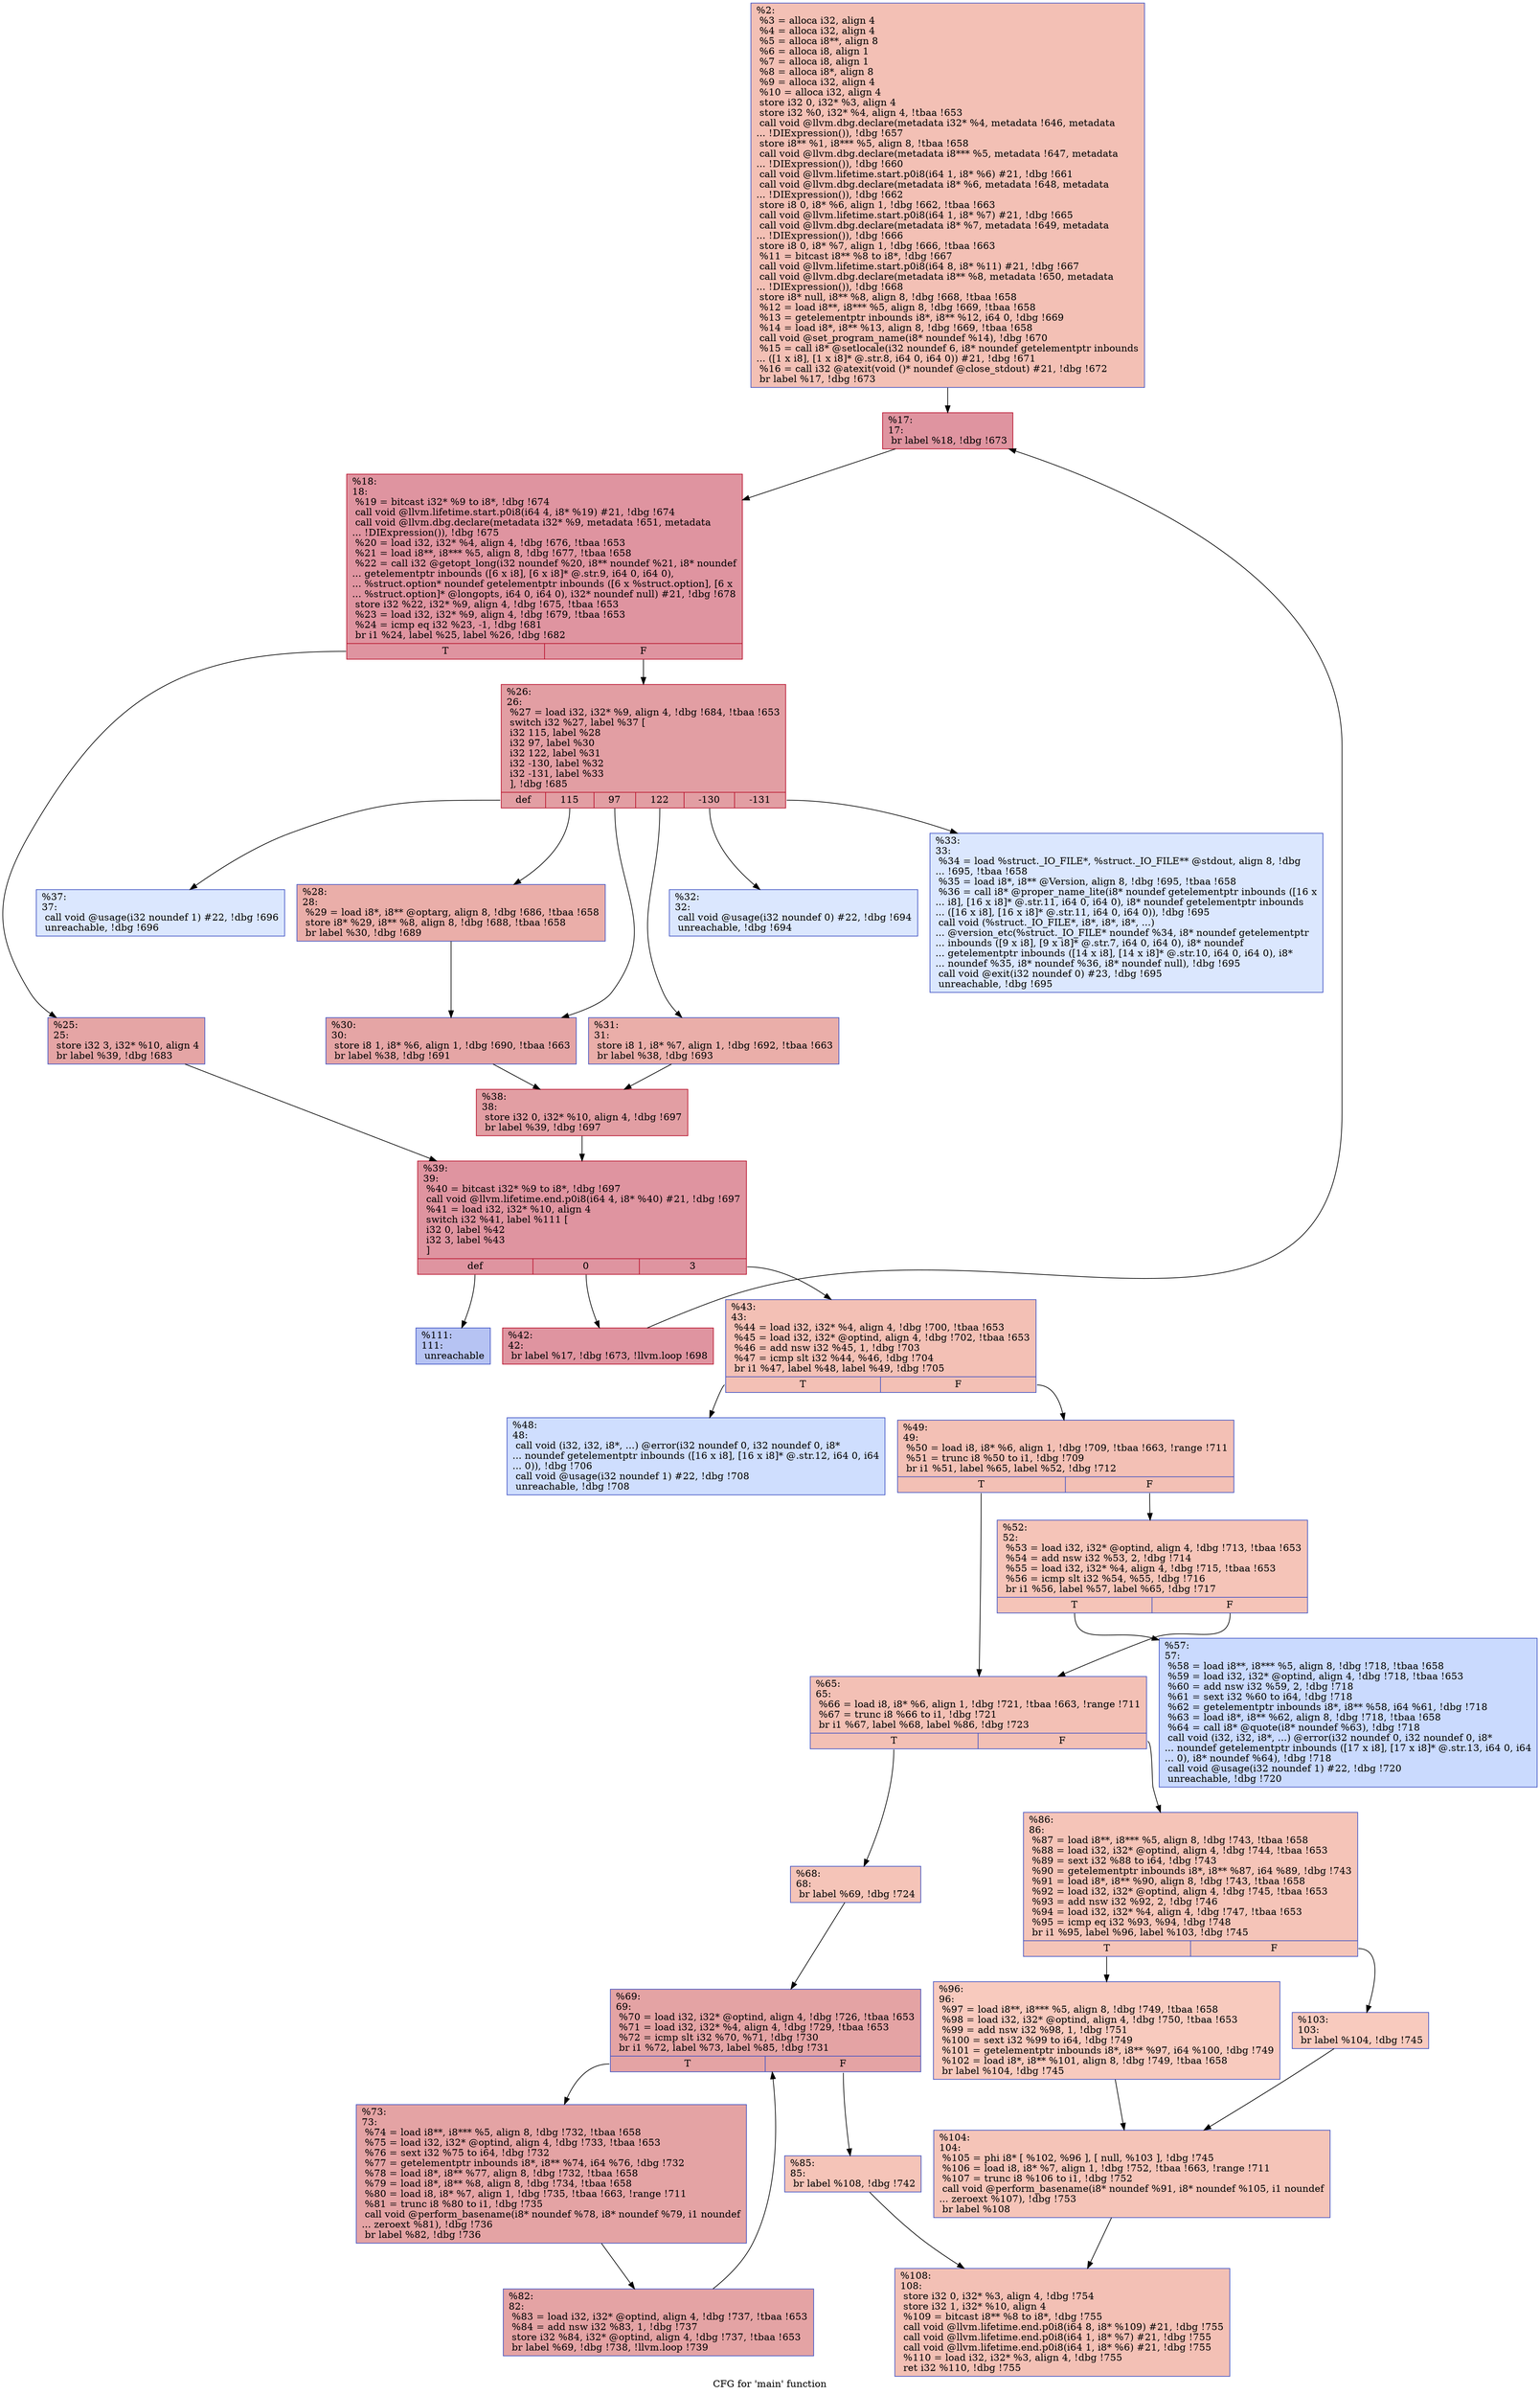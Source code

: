 digraph "CFG for 'main' function" {
	label="CFG for 'main' function";

	Node0x64f5d0 [shape=record,color="#3d50c3ff", style=filled, fillcolor="#e5705870",label="{%2:\l  %3 = alloca i32, align 4\l  %4 = alloca i32, align 4\l  %5 = alloca i8**, align 8\l  %6 = alloca i8, align 1\l  %7 = alloca i8, align 1\l  %8 = alloca i8*, align 8\l  %9 = alloca i32, align 4\l  %10 = alloca i32, align 4\l  store i32 0, i32* %3, align 4\l  store i32 %0, i32* %4, align 4, !tbaa !653\l  call void @llvm.dbg.declare(metadata i32* %4, metadata !646, metadata\l... !DIExpression()), !dbg !657\l  store i8** %1, i8*** %5, align 8, !tbaa !658\l  call void @llvm.dbg.declare(metadata i8*** %5, metadata !647, metadata\l... !DIExpression()), !dbg !660\l  call void @llvm.lifetime.start.p0i8(i64 1, i8* %6) #21, !dbg !661\l  call void @llvm.dbg.declare(metadata i8* %6, metadata !648, metadata\l... !DIExpression()), !dbg !662\l  store i8 0, i8* %6, align 1, !dbg !662, !tbaa !663\l  call void @llvm.lifetime.start.p0i8(i64 1, i8* %7) #21, !dbg !665\l  call void @llvm.dbg.declare(metadata i8* %7, metadata !649, metadata\l... !DIExpression()), !dbg !666\l  store i8 0, i8* %7, align 1, !dbg !666, !tbaa !663\l  %11 = bitcast i8** %8 to i8*, !dbg !667\l  call void @llvm.lifetime.start.p0i8(i64 8, i8* %11) #21, !dbg !667\l  call void @llvm.dbg.declare(metadata i8** %8, metadata !650, metadata\l... !DIExpression()), !dbg !668\l  store i8* null, i8** %8, align 8, !dbg !668, !tbaa !658\l  %12 = load i8**, i8*** %5, align 8, !dbg !669, !tbaa !658\l  %13 = getelementptr inbounds i8*, i8** %12, i64 0, !dbg !669\l  %14 = load i8*, i8** %13, align 8, !dbg !669, !tbaa !658\l  call void @set_program_name(i8* noundef %14), !dbg !670\l  %15 = call i8* @setlocale(i32 noundef 6, i8* noundef getelementptr inbounds\l... ([1 x i8], [1 x i8]* @.str.8, i64 0, i64 0)) #21, !dbg !671\l  %16 = call i32 @atexit(void ()* noundef @close_stdout) #21, !dbg !672\l  br label %17, !dbg !673\l}"];
	Node0x64f5d0 -> Node0x64f720;
	Node0x64f720 [shape=record,color="#b70d28ff", style=filled, fillcolor="#b70d2870",label="{%17:\l17:                                               \l  br label %18, !dbg !673\l}"];
	Node0x64f720 -> Node0x64f770;
	Node0x64f770 [shape=record,color="#b70d28ff", style=filled, fillcolor="#b70d2870",label="{%18:\l18:                                               \l  %19 = bitcast i32* %9 to i8*, !dbg !674\l  call void @llvm.lifetime.start.p0i8(i64 4, i8* %19) #21, !dbg !674\l  call void @llvm.dbg.declare(metadata i32* %9, metadata !651, metadata\l... !DIExpression()), !dbg !675\l  %20 = load i32, i32* %4, align 4, !dbg !676, !tbaa !653\l  %21 = load i8**, i8*** %5, align 8, !dbg !677, !tbaa !658\l  %22 = call i32 @getopt_long(i32 noundef %20, i8** noundef %21, i8* noundef\l... getelementptr inbounds ([6 x i8], [6 x i8]* @.str.9, i64 0, i64 0),\l... %struct.option* noundef getelementptr inbounds ([6 x %struct.option], [6 x\l... %struct.option]* @longopts, i64 0, i64 0), i32* noundef null) #21, !dbg !678\l  store i32 %22, i32* %9, align 4, !dbg !675, !tbaa !653\l  %23 = load i32, i32* %9, align 4, !dbg !679, !tbaa !653\l  %24 = icmp eq i32 %23, -1, !dbg !681\l  br i1 %24, label %25, label %26, !dbg !682\l|{<s0>T|<s1>F}}"];
	Node0x64f770:s0 -> Node0x64f7c0;
	Node0x64f770:s1 -> Node0x64f810;
	Node0x64f7c0 [shape=record,color="#3d50c3ff", style=filled, fillcolor="#c5333470",label="{%25:\l25:                                               \l  store i32 3, i32* %10, align 4\l  br label %39, !dbg !683\l}"];
	Node0x64f7c0 -> Node0x69dee0;
	Node0x64f810 [shape=record,color="#b70d28ff", style=filled, fillcolor="#be242e70",label="{%26:\l26:                                               \l  %27 = load i32, i32* %9, align 4, !dbg !684, !tbaa !653\l  switch i32 %27, label %37 [\l    i32 115, label %28\l    i32 97, label %30\l    i32 122, label %31\l    i32 -130, label %32\l    i32 -131, label %33\l  ], !dbg !685\l|{<s0>def|<s1>115|<s2>97|<s3>122|<s4>-130|<s5>-131}}"];
	Node0x64f810:s0 -> Node0x69de40;
	Node0x64f810:s1 -> Node0x64f860;
	Node0x64f810:s2 -> Node0x64f8b0;
	Node0x64f810:s3 -> Node0x64f900;
	Node0x64f810:s4 -> Node0x64f950;
	Node0x64f810:s5 -> Node0x64f9a0;
	Node0x64f860 [shape=record,color="#3d50c3ff", style=filled, fillcolor="#d0473d70",label="{%28:\l28:                                               \l  %29 = load i8*, i8** @optarg, align 8, !dbg !686, !tbaa !658\l  store i8* %29, i8** %8, align 8, !dbg !688, !tbaa !658\l  br label %30, !dbg !689\l}"];
	Node0x64f860 -> Node0x64f8b0;
	Node0x64f8b0 [shape=record,color="#3d50c3ff", style=filled, fillcolor="#c5333470",label="{%30:\l30:                                               \l  store i8 1, i8* %6, align 1, !dbg !690, !tbaa !663\l  br label %38, !dbg !691\l}"];
	Node0x64f8b0 -> Node0x69de90;
	Node0x64f900 [shape=record,color="#3d50c3ff", style=filled, fillcolor="#d0473d70",label="{%31:\l31:                                               \l  store i8 1, i8* %7, align 1, !dbg !692, !tbaa !663\l  br label %38, !dbg !693\l}"];
	Node0x64f900 -> Node0x69de90;
	Node0x64f950 [shape=record,color="#3d50c3ff", style=filled, fillcolor="#aec9fc70",label="{%32:\l32:                                               \l  call void @usage(i32 noundef 0) #22, !dbg !694\l  unreachable, !dbg !694\l}"];
	Node0x64f9a0 [shape=record,color="#3d50c3ff", style=filled, fillcolor="#aec9fc70",label="{%33:\l33:                                               \l  %34 = load %struct._IO_FILE*, %struct._IO_FILE** @stdout, align 8, !dbg\l... !695, !tbaa !658\l  %35 = load i8*, i8** @Version, align 8, !dbg !695, !tbaa !658\l  %36 = call i8* @proper_name_lite(i8* noundef getelementptr inbounds ([16 x\l... i8], [16 x i8]* @.str.11, i64 0, i64 0), i8* noundef getelementptr inbounds\l... ([16 x i8], [16 x i8]* @.str.11, i64 0, i64 0)), !dbg !695\l  call void (%struct._IO_FILE*, i8*, i8*, i8*, ...)\l... @version_etc(%struct._IO_FILE* noundef %34, i8* noundef getelementptr\l... inbounds ([9 x i8], [9 x i8]* @.str.7, i64 0, i64 0), i8* noundef\l... getelementptr inbounds ([14 x i8], [14 x i8]* @.str.10, i64 0, i64 0), i8*\l... noundef %35, i8* noundef %36, i8* noundef null), !dbg !695\l  call void @exit(i32 noundef 0) #23, !dbg !695\l  unreachable, !dbg !695\l}"];
	Node0x69de40 [shape=record,color="#3d50c3ff", style=filled, fillcolor="#aec9fc70",label="{%37:\l37:                                               \l  call void @usage(i32 noundef 1) #22, !dbg !696\l  unreachable, !dbg !696\l}"];
	Node0x69de90 [shape=record,color="#b70d28ff", style=filled, fillcolor="#be242e70",label="{%38:\l38:                                               \l  store i32 0, i32* %10, align 4, !dbg !697\l  br label %39, !dbg !697\l}"];
	Node0x69de90 -> Node0x69dee0;
	Node0x69dee0 [shape=record,color="#b70d28ff", style=filled, fillcolor="#b70d2870",label="{%39:\l39:                                               \l  %40 = bitcast i32* %9 to i8*, !dbg !697\l  call void @llvm.lifetime.end.p0i8(i64 4, i8* %40) #21, !dbg !697\l  %41 = load i32, i32* %10, align 4\l  switch i32 %41, label %111 [\l    i32 0, label %42\l    i32 3, label %43\l  ]\l|{<s0>def|<s1>0|<s2>3}}"];
	Node0x69dee0:s0 -> Node0x69e480;
	Node0x69dee0:s1 -> Node0x69df30;
	Node0x69dee0:s2 -> Node0x69df80;
	Node0x69df30 [shape=record,color="#b70d28ff", style=filled, fillcolor="#b70d2870",label="{%42:\l42:                                               \l  br label %17, !dbg !673, !llvm.loop !698\l}"];
	Node0x69df30 -> Node0x64f720;
	Node0x69df80 [shape=record,color="#3d50c3ff", style=filled, fillcolor="#e5705870",label="{%43:\l43:                                               \l  %44 = load i32, i32* %4, align 4, !dbg !700, !tbaa !653\l  %45 = load i32, i32* @optind, align 4, !dbg !702, !tbaa !653\l  %46 = add nsw i32 %45, 1, !dbg !703\l  %47 = icmp slt i32 %44, %46, !dbg !704\l  br i1 %47, label %48, label %49, !dbg !705\l|{<s0>T|<s1>F}}"];
	Node0x69df80:s0 -> Node0x69dfd0;
	Node0x69df80:s1 -> Node0x69e020;
	Node0x69dfd0 [shape=record,color="#3d50c3ff", style=filled, fillcolor="#93b5fe70",label="{%48:\l48:                                               \l  call void (i32, i32, i8*, ...) @error(i32 noundef 0, i32 noundef 0, i8*\l... noundef getelementptr inbounds ([16 x i8], [16 x i8]* @.str.12, i64 0, i64\l... 0)), !dbg !706\l  call void @usage(i32 noundef 1) #22, !dbg !708\l  unreachable, !dbg !708\l}"];
	Node0x69e020 [shape=record,color="#3d50c3ff", style=filled, fillcolor="#e5705870",label="{%49:\l49:                                               \l  %50 = load i8, i8* %6, align 1, !dbg !709, !tbaa !663, !range !711\l  %51 = trunc i8 %50 to i1, !dbg !709\l  br i1 %51, label %65, label %52, !dbg !712\l|{<s0>T|<s1>F}}"];
	Node0x69e020:s0 -> Node0x69e110;
	Node0x69e020:s1 -> Node0x69e070;
	Node0x69e070 [shape=record,color="#3d50c3ff", style=filled, fillcolor="#e97a5f70",label="{%52:\l52:                                               \l  %53 = load i32, i32* @optind, align 4, !dbg !713, !tbaa !653\l  %54 = add nsw i32 %53, 2, !dbg !714\l  %55 = load i32, i32* %4, align 4, !dbg !715, !tbaa !653\l  %56 = icmp slt i32 %54, %55, !dbg !716\l  br i1 %56, label %57, label %65, !dbg !717\l|{<s0>T|<s1>F}}"];
	Node0x69e070:s0 -> Node0x69e0c0;
	Node0x69e070:s1 -> Node0x69e110;
	Node0x69e0c0 [shape=record,color="#3d50c3ff", style=filled, fillcolor="#88abfd70",label="{%57:\l57:                                               \l  %58 = load i8**, i8*** %5, align 8, !dbg !718, !tbaa !658\l  %59 = load i32, i32* @optind, align 4, !dbg !718, !tbaa !653\l  %60 = add nsw i32 %59, 2, !dbg !718\l  %61 = sext i32 %60 to i64, !dbg !718\l  %62 = getelementptr inbounds i8*, i8** %58, i64 %61, !dbg !718\l  %63 = load i8*, i8** %62, align 8, !dbg !718, !tbaa !658\l  %64 = call i8* @quote(i8* noundef %63), !dbg !718\l  call void (i32, i32, i8*, ...) @error(i32 noundef 0, i32 noundef 0, i8*\l... noundef getelementptr inbounds ([17 x i8], [17 x i8]* @.str.13, i64 0, i64\l... 0), i8* noundef %64), !dbg !718\l  call void @usage(i32 noundef 1) #22, !dbg !720\l  unreachable, !dbg !720\l}"];
	Node0x69e110 [shape=record,color="#3d50c3ff", style=filled, fillcolor="#e5705870",label="{%65:\l65:                                               \l  %66 = load i8, i8* %6, align 1, !dbg !721, !tbaa !663, !range !711\l  %67 = trunc i8 %66 to i1, !dbg !721\l  br i1 %67, label %68, label %86, !dbg !723\l|{<s0>T|<s1>F}}"];
	Node0x69e110:s0 -> Node0x69e160;
	Node0x69e110:s1 -> Node0x69e2f0;
	Node0x69e160 [shape=record,color="#3d50c3ff", style=filled, fillcolor="#e97a5f70",label="{%68:\l68:                                               \l  br label %69, !dbg !724\l}"];
	Node0x69e160 -> Node0x69e1b0;
	Node0x69e1b0 [shape=record,color="#3d50c3ff", style=filled, fillcolor="#c32e3170",label="{%69:\l69:                                               \l  %70 = load i32, i32* @optind, align 4, !dbg !726, !tbaa !653\l  %71 = load i32, i32* %4, align 4, !dbg !729, !tbaa !653\l  %72 = icmp slt i32 %70, %71, !dbg !730\l  br i1 %72, label %73, label %85, !dbg !731\l|{<s0>T|<s1>F}}"];
	Node0x69e1b0:s0 -> Node0x69e200;
	Node0x69e1b0:s1 -> Node0x69e2a0;
	Node0x69e200 [shape=record,color="#3d50c3ff", style=filled, fillcolor="#c32e3170",label="{%73:\l73:                                               \l  %74 = load i8**, i8*** %5, align 8, !dbg !732, !tbaa !658\l  %75 = load i32, i32* @optind, align 4, !dbg !733, !tbaa !653\l  %76 = sext i32 %75 to i64, !dbg !732\l  %77 = getelementptr inbounds i8*, i8** %74, i64 %76, !dbg !732\l  %78 = load i8*, i8** %77, align 8, !dbg !732, !tbaa !658\l  %79 = load i8*, i8** %8, align 8, !dbg !734, !tbaa !658\l  %80 = load i8, i8* %7, align 1, !dbg !735, !tbaa !663, !range !711\l  %81 = trunc i8 %80 to i1, !dbg !735\l  call void @perform_basename(i8* noundef %78, i8* noundef %79, i1 noundef\l... zeroext %81), !dbg !736\l  br label %82, !dbg !736\l}"];
	Node0x69e200 -> Node0x69e250;
	Node0x69e250 [shape=record,color="#3d50c3ff", style=filled, fillcolor="#c32e3170",label="{%82:\l82:                                               \l  %83 = load i32, i32* @optind, align 4, !dbg !737, !tbaa !653\l  %84 = add nsw i32 %83, 1, !dbg !737\l  store i32 %84, i32* @optind, align 4, !dbg !737, !tbaa !653\l  br label %69, !dbg !738, !llvm.loop !739\l}"];
	Node0x69e250 -> Node0x69e1b0;
	Node0x69e2a0 [shape=record,color="#3d50c3ff", style=filled, fillcolor="#e97a5f70",label="{%85:\l85:                                               \l  br label %108, !dbg !742\l}"];
	Node0x69e2a0 -> Node0x69e430;
	Node0x69e2f0 [shape=record,color="#3d50c3ff", style=filled, fillcolor="#e97a5f70",label="{%86:\l86:                                               \l  %87 = load i8**, i8*** %5, align 8, !dbg !743, !tbaa !658\l  %88 = load i32, i32* @optind, align 4, !dbg !744, !tbaa !653\l  %89 = sext i32 %88 to i64, !dbg !743\l  %90 = getelementptr inbounds i8*, i8** %87, i64 %89, !dbg !743\l  %91 = load i8*, i8** %90, align 8, !dbg !743, !tbaa !658\l  %92 = load i32, i32* @optind, align 4, !dbg !745, !tbaa !653\l  %93 = add nsw i32 %92, 2, !dbg !746\l  %94 = load i32, i32* %4, align 4, !dbg !747, !tbaa !653\l  %95 = icmp eq i32 %93, %94, !dbg !748\l  br i1 %95, label %96, label %103, !dbg !745\l|{<s0>T|<s1>F}}"];
	Node0x69e2f0:s0 -> Node0x69e340;
	Node0x69e2f0:s1 -> Node0x69e390;
	Node0x69e340 [shape=record,color="#3d50c3ff", style=filled, fillcolor="#ef886b70",label="{%96:\l96:                                               \l  %97 = load i8**, i8*** %5, align 8, !dbg !749, !tbaa !658\l  %98 = load i32, i32* @optind, align 4, !dbg !750, !tbaa !653\l  %99 = add nsw i32 %98, 1, !dbg !751\l  %100 = sext i32 %99 to i64, !dbg !749\l  %101 = getelementptr inbounds i8*, i8** %97, i64 %100, !dbg !749\l  %102 = load i8*, i8** %101, align 8, !dbg !749, !tbaa !658\l  br label %104, !dbg !745\l}"];
	Node0x69e340 -> Node0x69e3e0;
	Node0x69e390 [shape=record,color="#3d50c3ff", style=filled, fillcolor="#ef886b70",label="{%103:\l103:                                              \l  br label %104, !dbg !745\l}"];
	Node0x69e390 -> Node0x69e3e0;
	Node0x69e3e0 [shape=record,color="#3d50c3ff", style=filled, fillcolor="#e97a5f70",label="{%104:\l104:                                              \l  %105 = phi i8* [ %102, %96 ], [ null, %103 ], !dbg !745\l  %106 = load i8, i8* %7, align 1, !dbg !752, !tbaa !663, !range !711\l  %107 = trunc i8 %106 to i1, !dbg !752\l  call void @perform_basename(i8* noundef %91, i8* noundef %105, i1 noundef\l... zeroext %107), !dbg !753\l  br label %108\l}"];
	Node0x69e3e0 -> Node0x69e430;
	Node0x69e430 [shape=record,color="#3d50c3ff", style=filled, fillcolor="#e5705870",label="{%108:\l108:                                              \l  store i32 0, i32* %3, align 4, !dbg !754\l  store i32 1, i32* %10, align 4\l  %109 = bitcast i8** %8 to i8*, !dbg !755\l  call void @llvm.lifetime.end.p0i8(i64 8, i8* %109) #21, !dbg !755\l  call void @llvm.lifetime.end.p0i8(i64 1, i8* %7) #21, !dbg !755\l  call void @llvm.lifetime.end.p0i8(i64 1, i8* %6) #21, !dbg !755\l  %110 = load i32, i32* %3, align 4, !dbg !755\l  ret i32 %110, !dbg !755\l}"];
	Node0x69e480 [shape=record,color="#3d50c3ff", style=filled, fillcolor="#5977e370",label="{%111:\l111:                                              \l  unreachable\l}"];
}
